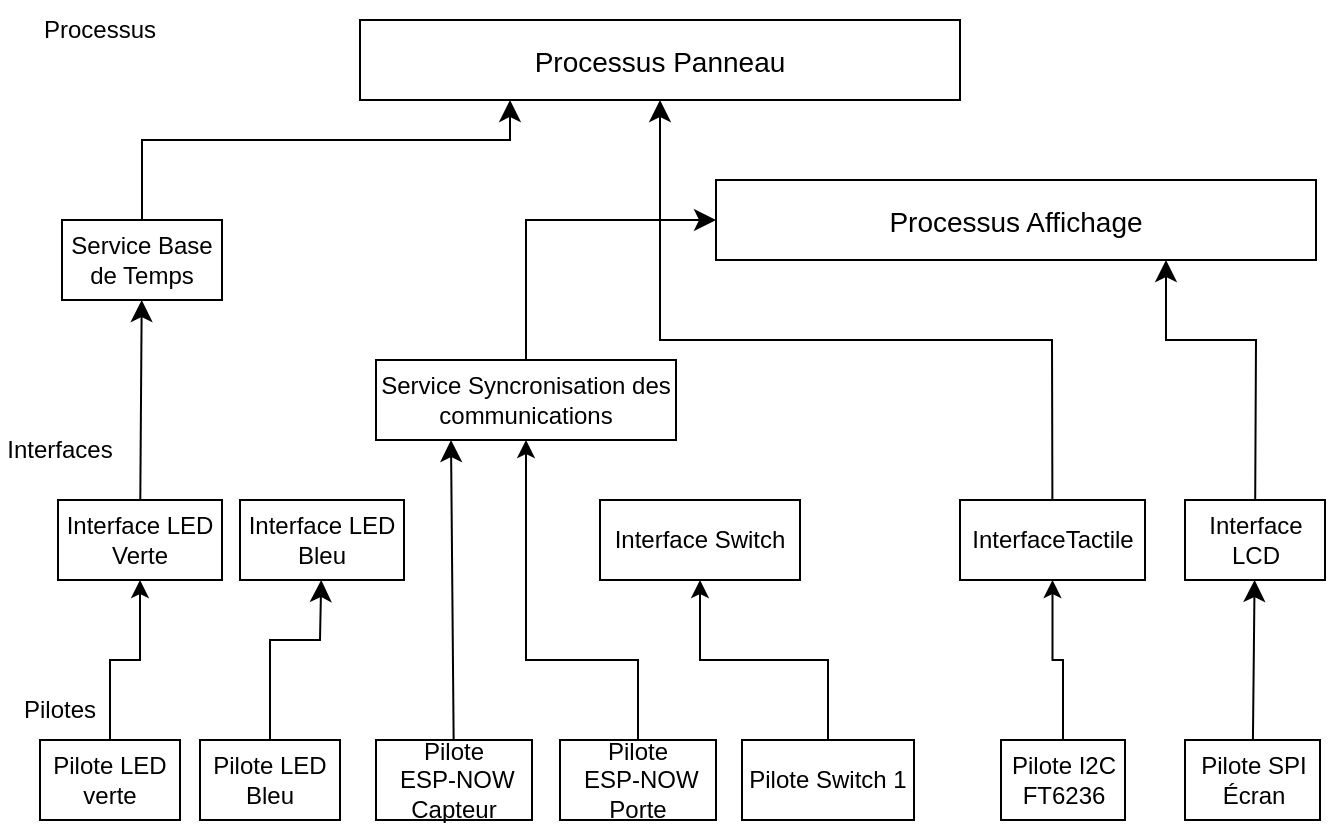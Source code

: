 <mxfile version="21.2.9" type="device">
  <diagram name="Page-1" id="m7Bp2A6nWGBkNWk2U6i1">
    <mxGraphModel dx="697" dy="430" grid="1" gridSize="10" guides="1" tooltips="1" connect="1" arrows="1" fold="1" page="1" pageScale="1" pageWidth="827" pageHeight="1169" math="0" shadow="0">
      <root>
        <mxCell id="0" />
        <mxCell id="1" parent="0" />
        <mxCell id="lsjaKCytuHzk95r_xpoM-2" value="" style="edgeStyle=none;curved=0;rounded=0;orthogonalLoop=1;jettySize=auto;html=1;fontSize=12;startSize=8;endSize=8;" parent="1" source="rMrMTFMyCD8p0BETihjF-2" target="lsjaKCytuHzk95r_xpoM-1" edge="1">
          <mxGeometry relative="1" as="geometry">
            <Array as="points">
              <mxPoint x="135" y="470" />
              <mxPoint x="160" y="470" />
            </Array>
          </mxGeometry>
        </mxCell>
        <mxCell id="rMrMTFMyCD8p0BETihjF-2" value="Pilote LED Bleu" style="rounded=0;whiteSpace=wrap;html=1;" parent="1" vertex="1">
          <mxGeometry x="100" y="520" width="70" height="40" as="geometry" />
        </mxCell>
        <mxCell id="rMrMTFMyCD8p0BETihjF-20" style="edgeStyle=orthogonalEdgeStyle;rounded=0;orthogonalLoop=1;jettySize=auto;html=1;entryX=0.5;entryY=1;entryDx=0;entryDy=0;exitX=0.5;exitY=0;exitDx=0;exitDy=0;" parent="1" source="rMrMTFMyCD8p0BETihjF-3" target="rMrMTFMyCD8p0BETihjF-35" edge="1">
          <mxGeometry relative="1" as="geometry">
            <mxPoint x="240" y="440" as="targetPoint" />
            <Array as="points">
              <mxPoint x="319" y="480" />
              <mxPoint x="263" y="480" />
            </Array>
          </mxGeometry>
        </mxCell>
        <mxCell id="rMrMTFMyCD8p0BETihjF-3" value="Pilote&lt;br&gt;&amp;nbsp;ESP-NOW Porte" style="rounded=0;whiteSpace=wrap;html=1;" parent="1" vertex="1">
          <mxGeometry x="280" y="520" width="78" height="40" as="geometry" />
        </mxCell>
        <mxCell id="rMrMTFMyCD8p0BETihjF-25" style="edgeStyle=orthogonalEdgeStyle;rounded=0;orthogonalLoop=1;jettySize=auto;html=1;entryX=0.5;entryY=1;entryDx=0;entryDy=0;" parent="1" source="rMrMTFMyCD8p0BETihjF-7" target="rMrMTFMyCD8p0BETihjF-24" edge="1">
          <mxGeometry relative="1" as="geometry" />
        </mxCell>
        <mxCell id="rMrMTFMyCD8p0BETihjF-7" value="Pilote Switch 1" style="rounded=0;whiteSpace=wrap;html=1;" parent="1" vertex="1">
          <mxGeometry x="371" y="520" width="86" height="40" as="geometry" />
        </mxCell>
        <mxCell id="rMrMTFMyCD8p0BETihjF-12" value="Pilotes" style="text;html=1;strokeColor=none;fillColor=none;align=center;verticalAlign=middle;whiteSpace=wrap;rounded=0;" parent="1" vertex="1">
          <mxGeometry y="490" width="60" height="30" as="geometry" />
        </mxCell>
        <mxCell id="rMrMTFMyCD8p0BETihjF-13" value="Interfaces" style="text;html=1;strokeColor=none;fillColor=none;align=center;verticalAlign=middle;whiteSpace=wrap;rounded=0;" parent="1" vertex="1">
          <mxGeometry y="360" width="60" height="30" as="geometry" />
        </mxCell>
        <mxCell id="58lbwC3LxWV0aZRgjLdr-13" value="" style="edgeStyle=none;curved=1;rounded=0;orthogonalLoop=1;jettySize=auto;html=1;fontSize=12;startSize=8;endSize=8;" edge="1" parent="1" source="rMrMTFMyCD8p0BETihjF-14" target="rMrMTFMyCD8p0BETihjF-54">
          <mxGeometry relative="1" as="geometry" />
        </mxCell>
        <mxCell id="rMrMTFMyCD8p0BETihjF-14" value="&lt;div&gt;Interface LED Verte&lt;/div&gt;" style="rounded=0;whiteSpace=wrap;html=1;" parent="1" vertex="1">
          <mxGeometry x="29" y="400" width="82" height="40" as="geometry" />
        </mxCell>
        <mxCell id="rMrMTFMyCD8p0BETihjF-24" value="Interface Switch" style="rounded=0;whiteSpace=wrap;html=1;" parent="1" vertex="1">
          <mxGeometry x="300" y="400" width="100" height="40" as="geometry" />
        </mxCell>
        <mxCell id="rMrMTFMyCD8p0BETihjF-32" value="Processus" style="text;html=1;strokeColor=none;fillColor=none;align=center;verticalAlign=middle;whiteSpace=wrap;rounded=0;" parent="1" vertex="1">
          <mxGeometry x="20" y="150" width="60" height="30" as="geometry" />
        </mxCell>
        <mxCell id="58lbwC3LxWV0aZRgjLdr-20" style="edgeStyle=none;curved=0;rounded=0;orthogonalLoop=1;jettySize=auto;html=1;entryX=0;entryY=0.5;entryDx=0;entryDy=0;fontSize=12;startSize=8;endSize=8;" edge="1" parent="1" source="rMrMTFMyCD8p0BETihjF-35" target="58lbwC3LxWV0aZRgjLdr-11">
          <mxGeometry relative="1" as="geometry">
            <Array as="points">
              <mxPoint x="263" y="260" />
            </Array>
          </mxGeometry>
        </mxCell>
        <mxCell id="rMrMTFMyCD8p0BETihjF-35" value="Service Syncronisation des communications" style="rounded=0;whiteSpace=wrap;html=1;" parent="1" vertex="1">
          <mxGeometry x="188" y="330" width="150" height="40" as="geometry" />
        </mxCell>
        <mxCell id="rMrMTFMyCD8p0BETihjF-49" style="edgeStyle=orthogonalEdgeStyle;rounded=0;orthogonalLoop=1;jettySize=auto;html=1;entryX=0.5;entryY=1;entryDx=0;entryDy=0;" parent="1" source="rMrMTFMyCD8p0BETihjF-1" target="rMrMTFMyCD8p0BETihjF-14" edge="1">
          <mxGeometry relative="1" as="geometry" />
        </mxCell>
        <mxCell id="rMrMTFMyCD8p0BETihjF-1" value="Pilote LED verte" style="rounded=0;whiteSpace=wrap;html=1;" parent="1" vertex="1">
          <mxGeometry x="20" y="520" width="70" height="40" as="geometry" />
        </mxCell>
        <mxCell id="58lbwC3LxWV0aZRgjLdr-14" style="edgeStyle=none;curved=0;rounded=0;orthogonalLoop=1;jettySize=auto;html=1;entryX=0.25;entryY=1;entryDx=0;entryDy=0;fontSize=12;startSize=8;endSize=8;" edge="1" parent="1" source="rMrMTFMyCD8p0BETihjF-54" target="58lbwC3LxWV0aZRgjLdr-12">
          <mxGeometry relative="1" as="geometry">
            <Array as="points">
              <mxPoint x="71" y="220" />
              <mxPoint x="255" y="220" />
            </Array>
          </mxGeometry>
        </mxCell>
        <mxCell id="rMrMTFMyCD8p0BETihjF-54" value="Service Base de Temps" style="rounded=0;whiteSpace=wrap;html=1;" parent="1" vertex="1">
          <mxGeometry x="31" y="260" width="80" height="40" as="geometry" />
        </mxCell>
        <mxCell id="rMrMTFMyCD8p0BETihjF-73" value="" style="edgeStyle=orthogonalEdgeStyle;rounded=0;orthogonalLoop=1;jettySize=auto;html=1;" parent="1" source="rMrMTFMyCD8p0BETihjF-66" target="rMrMTFMyCD8p0BETihjF-70" edge="1">
          <mxGeometry relative="1" as="geometry" />
        </mxCell>
        <mxCell id="rMrMTFMyCD8p0BETihjF-66" value="Pilote I2C FT6236" style="rounded=0;whiteSpace=wrap;html=1;" parent="1" vertex="1">
          <mxGeometry x="500.5" y="520" width="62" height="40" as="geometry" />
        </mxCell>
        <mxCell id="58lbwC3LxWV0aZRgjLdr-18" style="edgeStyle=none;curved=0;rounded=0;orthogonalLoop=1;jettySize=auto;html=1;entryX=0.5;entryY=1;entryDx=0;entryDy=0;fontSize=12;startSize=8;endSize=8;" edge="1" parent="1" source="rMrMTFMyCD8p0BETihjF-70" target="58lbwC3LxWV0aZRgjLdr-12">
          <mxGeometry relative="1" as="geometry">
            <Array as="points">
              <mxPoint x="526" y="320" />
              <mxPoint x="330" y="320" />
            </Array>
          </mxGeometry>
        </mxCell>
        <mxCell id="rMrMTFMyCD8p0BETihjF-70" value="&lt;div&gt;InterfaceTactile&lt;/div&gt;" style="rounded=0;whiteSpace=wrap;html=1;" parent="1" vertex="1">
          <mxGeometry x="480" y="400" width="92.5" height="40" as="geometry" />
        </mxCell>
        <mxCell id="lsjaKCytuHzk95r_xpoM-1" value="&lt;div&gt;Interface LED Bleu&lt;/div&gt;" style="rounded=0;whiteSpace=wrap;html=1;" parent="1" vertex="1">
          <mxGeometry x="120" y="400" width="82" height="40" as="geometry" />
        </mxCell>
        <mxCell id="58lbwC3LxWV0aZRgjLdr-15" value="" style="edgeStyle=none;curved=1;rounded=0;orthogonalLoop=1;jettySize=auto;html=1;fontSize=12;startSize=8;endSize=8;" edge="1" parent="1" source="58lbwC3LxWV0aZRgjLdr-2" target="58lbwC3LxWV0aZRgjLdr-5">
          <mxGeometry relative="1" as="geometry" />
        </mxCell>
        <mxCell id="58lbwC3LxWV0aZRgjLdr-2" value="Pilote SPI Écran" style="rounded=0;whiteSpace=wrap;html=1;" vertex="1" parent="1">
          <mxGeometry x="592.5" y="520" width="67.5" height="40" as="geometry" />
        </mxCell>
        <mxCell id="58lbwC3LxWV0aZRgjLdr-19" style="edgeStyle=none;curved=0;rounded=0;orthogonalLoop=1;jettySize=auto;html=1;entryX=0.75;entryY=1;entryDx=0;entryDy=0;fontSize=12;startSize=8;endSize=8;" edge="1" parent="1" source="58lbwC3LxWV0aZRgjLdr-5" target="58lbwC3LxWV0aZRgjLdr-11">
          <mxGeometry relative="1" as="geometry">
            <Array as="points">
              <mxPoint x="628" y="320" />
              <mxPoint x="583" y="320" />
            </Array>
          </mxGeometry>
        </mxCell>
        <mxCell id="58lbwC3LxWV0aZRgjLdr-5" value="&lt;div&gt;Interface &lt;br&gt;&lt;/div&gt;&lt;div&gt;LCD&lt;/div&gt;" style="rounded=0;whiteSpace=wrap;html=1;" vertex="1" parent="1">
          <mxGeometry x="592.5" y="400" width="70" height="40" as="geometry" />
        </mxCell>
        <mxCell id="58lbwC3LxWV0aZRgjLdr-10" style="edgeStyle=none;curved=1;rounded=0;orthogonalLoop=1;jettySize=auto;html=1;entryX=0.25;entryY=1;entryDx=0;entryDy=0;fontSize=12;startSize=8;endSize=8;" edge="1" parent="1" source="58lbwC3LxWV0aZRgjLdr-8" target="rMrMTFMyCD8p0BETihjF-35">
          <mxGeometry relative="1" as="geometry" />
        </mxCell>
        <mxCell id="58lbwC3LxWV0aZRgjLdr-8" value="Pilote&lt;br&gt;&amp;nbsp;ESP-NOW Capteur" style="rounded=0;whiteSpace=wrap;html=1;" vertex="1" parent="1">
          <mxGeometry x="188" y="520" width="78" height="40" as="geometry" />
        </mxCell>
        <mxCell id="58lbwC3LxWV0aZRgjLdr-11" value="&lt;font style=&quot;font-size: 14px;&quot;&gt;Processus Affichage&lt;/font&gt;" style="rounded=0;whiteSpace=wrap;html=1;fontSize=16;" vertex="1" parent="1">
          <mxGeometry x="358" y="240" width="300" height="40" as="geometry" />
        </mxCell>
        <mxCell id="58lbwC3LxWV0aZRgjLdr-12" value="&lt;font style=&quot;font-size: 14px;&quot;&gt;Processus Panneau&lt;/font&gt;" style="rounded=0;whiteSpace=wrap;html=1;fontSize=16;" vertex="1" parent="1">
          <mxGeometry x="180" y="160" width="300" height="40" as="geometry" />
        </mxCell>
      </root>
    </mxGraphModel>
  </diagram>
</mxfile>
